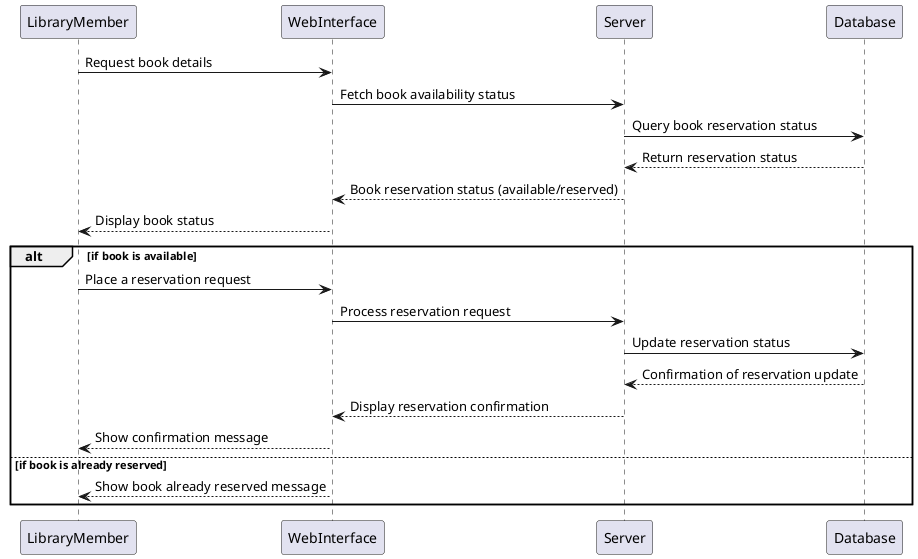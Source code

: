 @startuml
participant LibraryMember as member
participant WebInterface as web
participant Server as server
participant Database as db

member -> web : Request book details
web -> server : Fetch book availability status
server -> db : Query book reservation status
db --> server : Return reservation status
server --> web : Book reservation status (available/reserved)
web --> member : Display book status

alt if book is available
    member -> web : Place a reservation request
    web -> server : Process reservation request
    server -> db : Update reservation status
    db --> server : Confirmation of reservation update
    server --> web : Display reservation confirmation
    web --> member : Show confirmation message
else if book is already reserved
    web --> member : Show book already reserved message
end

@enduml